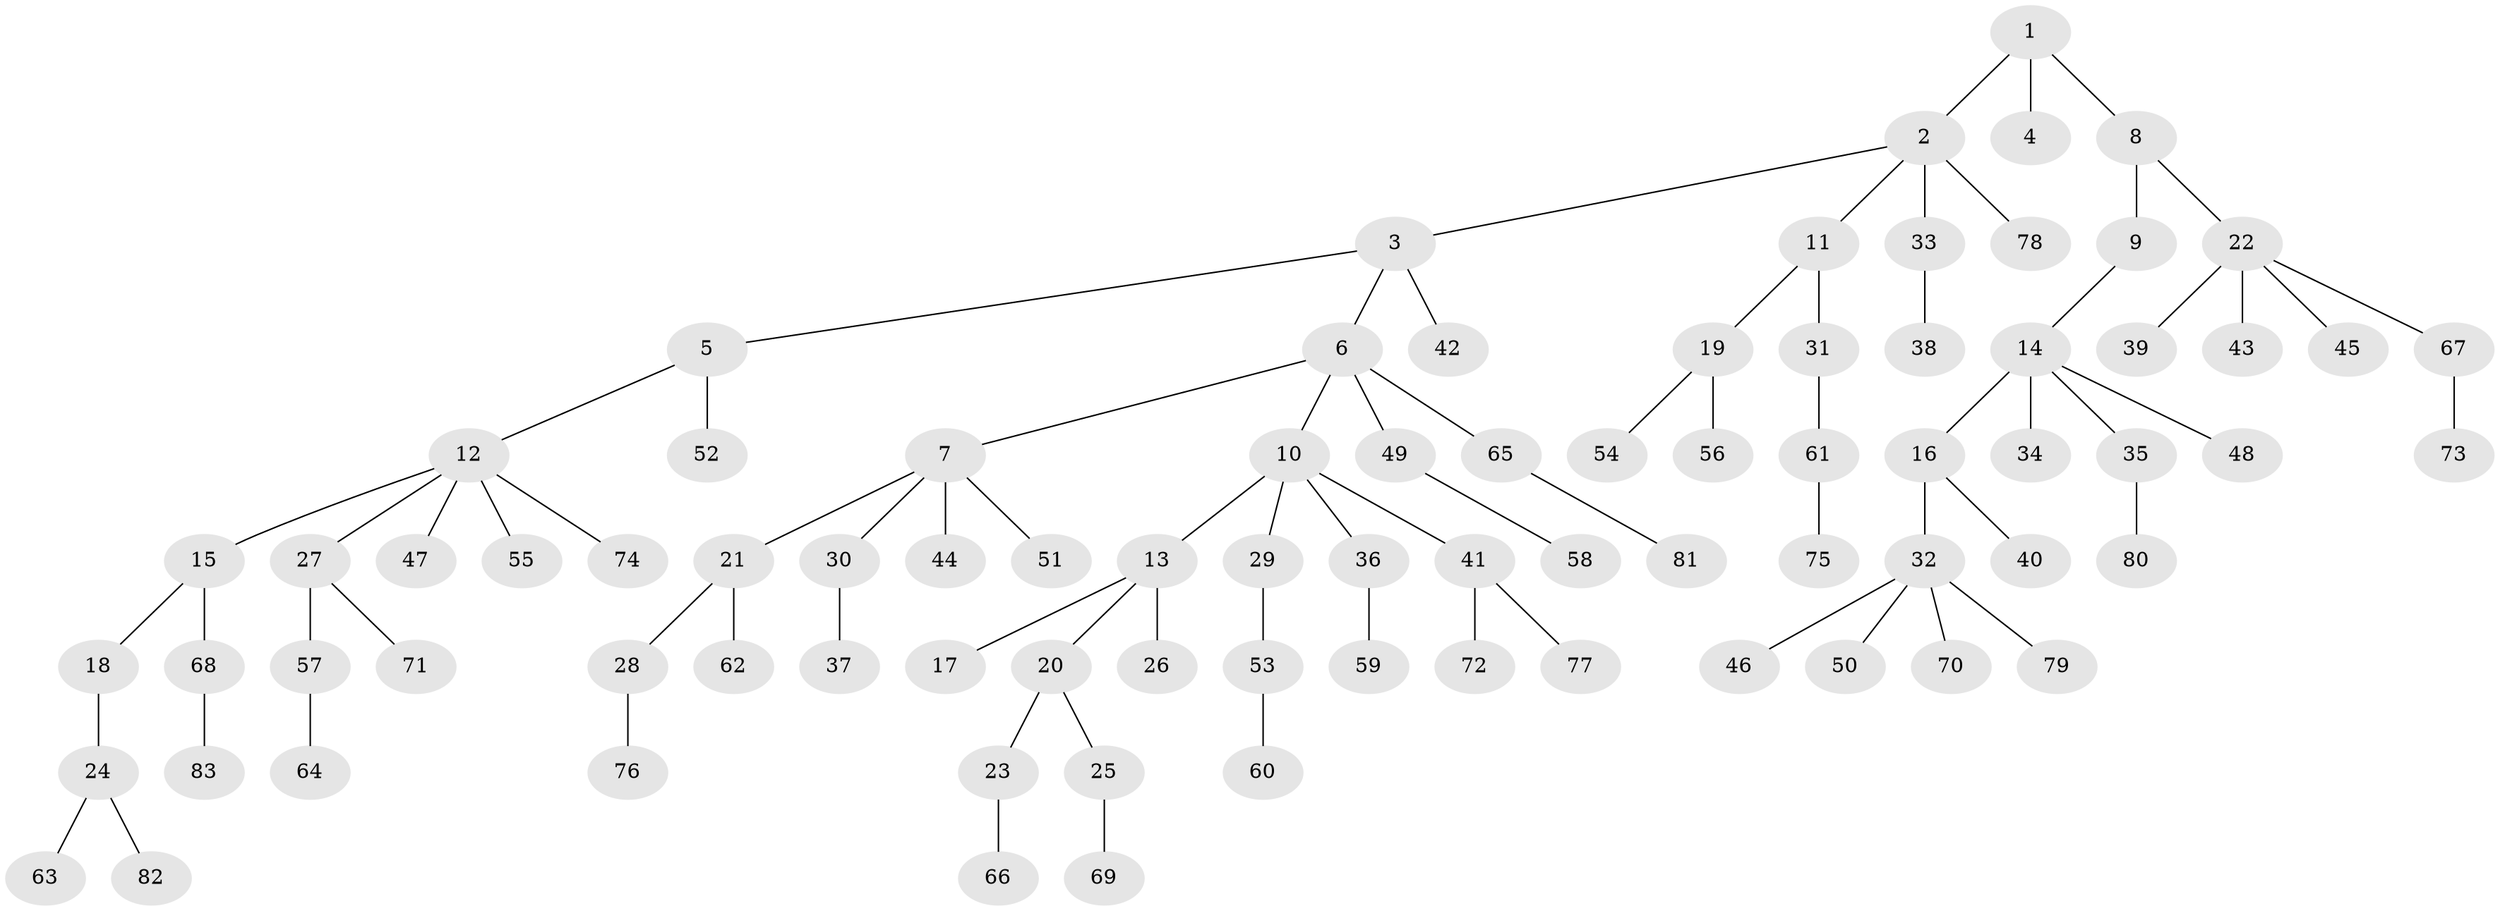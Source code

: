 // Generated by graph-tools (version 1.1) at 2025/11/02/27/25 16:11:26]
// undirected, 83 vertices, 82 edges
graph export_dot {
graph [start="1"]
  node [color=gray90,style=filled];
  1;
  2;
  3;
  4;
  5;
  6;
  7;
  8;
  9;
  10;
  11;
  12;
  13;
  14;
  15;
  16;
  17;
  18;
  19;
  20;
  21;
  22;
  23;
  24;
  25;
  26;
  27;
  28;
  29;
  30;
  31;
  32;
  33;
  34;
  35;
  36;
  37;
  38;
  39;
  40;
  41;
  42;
  43;
  44;
  45;
  46;
  47;
  48;
  49;
  50;
  51;
  52;
  53;
  54;
  55;
  56;
  57;
  58;
  59;
  60;
  61;
  62;
  63;
  64;
  65;
  66;
  67;
  68;
  69;
  70;
  71;
  72;
  73;
  74;
  75;
  76;
  77;
  78;
  79;
  80;
  81;
  82;
  83;
  1 -- 2;
  1 -- 4;
  1 -- 8;
  2 -- 3;
  2 -- 11;
  2 -- 33;
  2 -- 78;
  3 -- 5;
  3 -- 6;
  3 -- 42;
  5 -- 12;
  5 -- 52;
  6 -- 7;
  6 -- 10;
  6 -- 49;
  6 -- 65;
  7 -- 21;
  7 -- 30;
  7 -- 44;
  7 -- 51;
  8 -- 9;
  8 -- 22;
  9 -- 14;
  10 -- 13;
  10 -- 29;
  10 -- 36;
  10 -- 41;
  11 -- 19;
  11 -- 31;
  12 -- 15;
  12 -- 27;
  12 -- 47;
  12 -- 55;
  12 -- 74;
  13 -- 17;
  13 -- 20;
  13 -- 26;
  14 -- 16;
  14 -- 34;
  14 -- 35;
  14 -- 48;
  15 -- 18;
  15 -- 68;
  16 -- 32;
  16 -- 40;
  18 -- 24;
  19 -- 54;
  19 -- 56;
  20 -- 23;
  20 -- 25;
  21 -- 28;
  21 -- 62;
  22 -- 39;
  22 -- 43;
  22 -- 45;
  22 -- 67;
  23 -- 66;
  24 -- 63;
  24 -- 82;
  25 -- 69;
  27 -- 57;
  27 -- 71;
  28 -- 76;
  29 -- 53;
  30 -- 37;
  31 -- 61;
  32 -- 46;
  32 -- 50;
  32 -- 70;
  32 -- 79;
  33 -- 38;
  35 -- 80;
  36 -- 59;
  41 -- 72;
  41 -- 77;
  49 -- 58;
  53 -- 60;
  57 -- 64;
  61 -- 75;
  65 -- 81;
  67 -- 73;
  68 -- 83;
}
